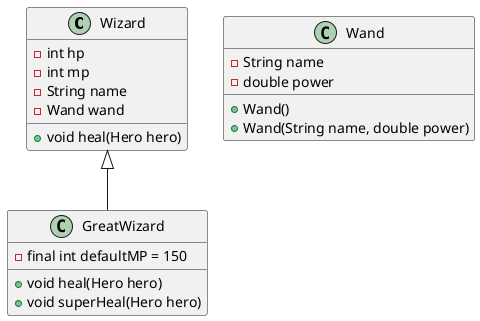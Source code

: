@startuml
'https://plantuml.com/class-diagram

class Wizard {
    -int hp
    -int mp
    -String name
    -Wand wand

    +void heal(Hero hero)
}

class Wand{
    -String name
    -double power
    +Wand()
    +Wand(String name, double power)
}

class GreatWizard extends Wizard{
    - final int defaultMP = 150

    + void heal(Hero hero)
    + void superHeal(Hero hero)
}

@enduml